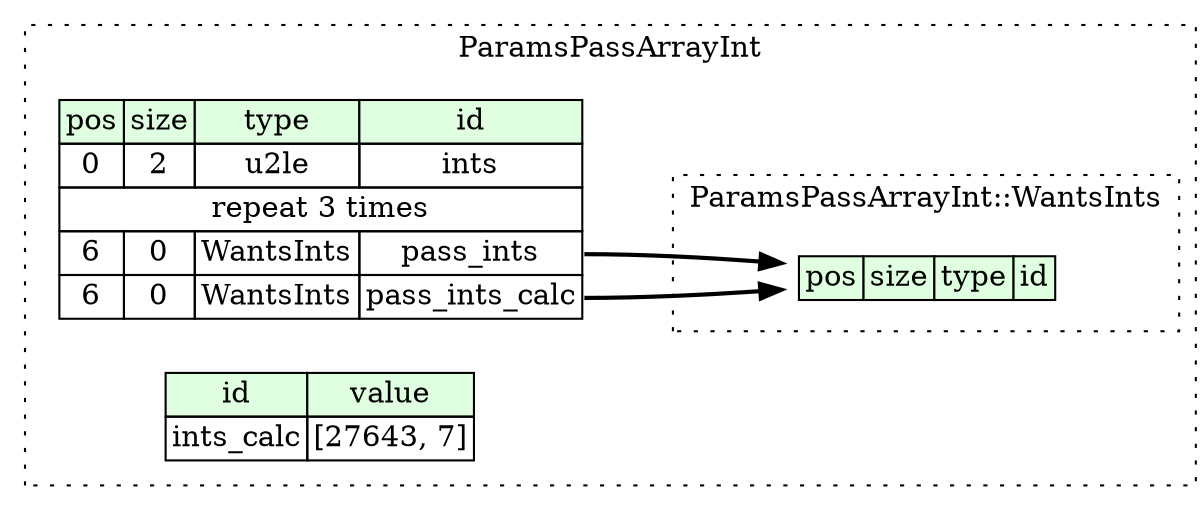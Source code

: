digraph {
	rankdir=LR;
	node [shape=plaintext];
	subgraph cluster__params_pass_array_int {
		label="ParamsPassArrayInt";
		graph[style=dotted];

		params_pass_array_int__seq [label=<<TABLE BORDER="0" CELLBORDER="1" CELLSPACING="0">
			<TR><TD BGCOLOR="#E0FFE0">pos</TD><TD BGCOLOR="#E0FFE0">size</TD><TD BGCOLOR="#E0FFE0">type</TD><TD BGCOLOR="#E0FFE0">id</TD></TR>
			<TR><TD PORT="ints_pos">0</TD><TD PORT="ints_size">2</TD><TD>u2le</TD><TD PORT="ints_type">ints</TD></TR>
			<TR><TD COLSPAN="4" PORT="ints__repeat">repeat 3 times</TD></TR>
			<TR><TD PORT="pass_ints_pos">6</TD><TD PORT="pass_ints_size">0</TD><TD>WantsInts</TD><TD PORT="pass_ints_type">pass_ints</TD></TR>
			<TR><TD PORT="pass_ints_calc_pos">6</TD><TD PORT="pass_ints_calc_size">0</TD><TD>WantsInts</TD><TD PORT="pass_ints_calc_type">pass_ints_calc</TD></TR>
		</TABLE>>];
		params_pass_array_int__inst__ints_calc [label=<<TABLE BORDER="0" CELLBORDER="1" CELLSPACING="0">
			<TR><TD BGCOLOR="#E0FFE0">id</TD><TD BGCOLOR="#E0FFE0">value</TD></TR>
			<TR><TD>ints_calc</TD><TD>[27643, 7]</TD></TR>
		</TABLE>>];
		subgraph cluster__wants_ints {
			label="ParamsPassArrayInt::WantsInts";
			graph[style=dotted];

			wants_ints__seq [label=<<TABLE BORDER="0" CELLBORDER="1" CELLSPACING="0">
				<TR><TD BGCOLOR="#E0FFE0">pos</TD><TD BGCOLOR="#E0FFE0">size</TD><TD BGCOLOR="#E0FFE0">type</TD><TD BGCOLOR="#E0FFE0">id</TD></TR>
			</TABLE>>];
		}
	}
	params_pass_array_int__seq:pass_ints_type -> wants_ints__seq [style=bold];
	params_pass_array_int__seq:pass_ints_calc_type -> wants_ints__seq [style=bold];
}
